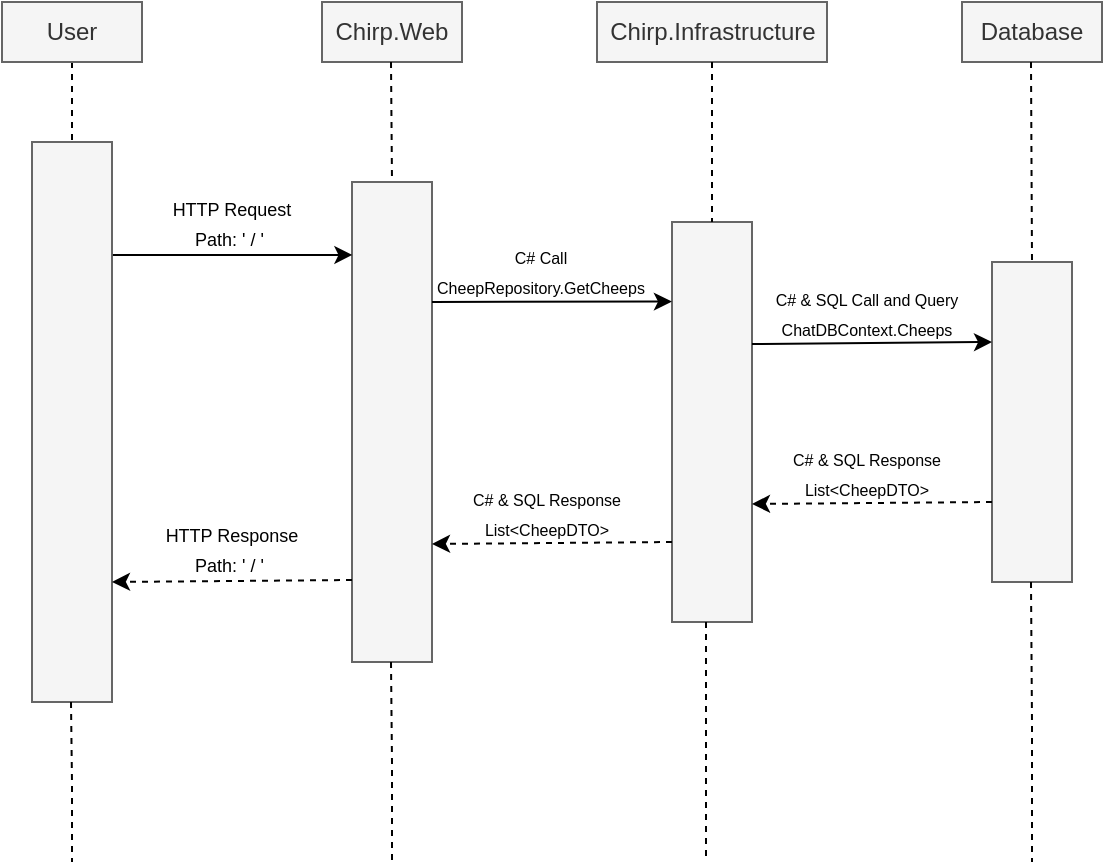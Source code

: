 <mxfile version="25.0.3">
  <diagram name="Side-1" id="MY8Rg-4v803_tE34nMPi">
    <mxGraphModel dx="588" dy="364" grid="0" gridSize="10" guides="1" tooltips="1" connect="1" arrows="1" fold="1" page="0" pageScale="1" pageWidth="827" pageHeight="1169" math="0" shadow="0">
      <root>
        <mxCell id="0" />
        <mxCell id="1" parent="0" />
        <mxCell id="lShVONtBbxbVJENVSIO_-3" value="" style="rounded=0;whiteSpace=wrap;html=1;fillColor=#f5f5f5;fontColor=#333333;strokeColor=#666666;" vertex="1" parent="1">
          <mxGeometry x="80" y="80" width="40" height="280" as="geometry" />
        </mxCell>
        <mxCell id="lShVONtBbxbVJENVSIO_-4" value="" style="rounded=0;whiteSpace=wrap;html=1;fillColor=#f5f5f5;fontColor=#333333;strokeColor=#666666;" vertex="1" parent="1">
          <mxGeometry x="240" y="100" width="40" height="240" as="geometry" />
        </mxCell>
        <mxCell id="lShVONtBbxbVJENVSIO_-5" value="" style="rounded=0;whiteSpace=wrap;html=1;fillColor=#f5f5f5;fontColor=#333333;strokeColor=#666666;" vertex="1" parent="1">
          <mxGeometry x="400" y="120" width="40" height="200" as="geometry" />
        </mxCell>
        <mxCell id="lShVONtBbxbVJENVSIO_-6" value="" style="rounded=0;whiteSpace=wrap;html=1;fillColor=#f5f5f5;fontColor=#333333;strokeColor=#666666;" vertex="1" parent="1">
          <mxGeometry x="560" y="140" width="40" height="160" as="geometry" />
        </mxCell>
        <mxCell id="lShVONtBbxbVJENVSIO_-11" style="edgeStyle=orthogonalEdgeStyle;rounded=0;orthogonalLoop=1;jettySize=auto;html=1;exitX=0.5;exitY=1;exitDx=0;exitDy=0;entryX=0.5;entryY=0;entryDx=0;entryDy=0;endArrow=none;endFill=0;dashed=1;" edge="1" parent="1" source="lShVONtBbxbVJENVSIO_-7" target="lShVONtBbxbVJENVSIO_-3">
          <mxGeometry relative="1" as="geometry" />
        </mxCell>
        <mxCell id="lShVONtBbxbVJENVSIO_-7" value="User" style="rounded=0;whiteSpace=wrap;html=1;fillColor=#f5f5f5;fontColor=#333333;strokeColor=#666666;" vertex="1" parent="1">
          <mxGeometry x="65" y="10" width="70" height="30" as="geometry" />
        </mxCell>
        <mxCell id="lShVONtBbxbVJENVSIO_-8" value="Chirp.Web" style="rounded=0;whiteSpace=wrap;html=1;fillColor=#f5f5f5;fontColor=#333333;strokeColor=#666666;" vertex="1" parent="1">
          <mxGeometry x="225" y="10" width="70" height="30" as="geometry" />
        </mxCell>
        <mxCell id="lShVONtBbxbVJENVSIO_-9" value="Chirp.Infrastructure" style="rounded=0;whiteSpace=wrap;html=1;fillColor=#f5f5f5;fontColor=#333333;strokeColor=#666666;" vertex="1" parent="1">
          <mxGeometry x="362.5" y="10" width="115" height="30" as="geometry" />
        </mxCell>
        <mxCell id="lShVONtBbxbVJENVSIO_-10" value="Database" style="rounded=0;whiteSpace=wrap;html=1;fillColor=#f5f5f5;fontColor=#333333;strokeColor=#666666;" vertex="1" parent="1">
          <mxGeometry x="545" y="10" width="70" height="30" as="geometry" />
        </mxCell>
        <mxCell id="lShVONtBbxbVJENVSIO_-12" style="edgeStyle=orthogonalEdgeStyle;rounded=0;orthogonalLoop=1;jettySize=auto;html=1;exitX=0.5;exitY=1;exitDx=0;exitDy=0;entryX=0.5;entryY=0;entryDx=0;entryDy=0;endArrow=none;endFill=0;dashed=1;" edge="1" parent="1" target="lShVONtBbxbVJENVSIO_-4">
          <mxGeometry relative="1" as="geometry">
            <mxPoint x="259.5" y="40" as="sourcePoint" />
            <mxPoint x="259.5" y="80" as="targetPoint" />
          </mxGeometry>
        </mxCell>
        <mxCell id="lShVONtBbxbVJENVSIO_-13" style="edgeStyle=orthogonalEdgeStyle;rounded=0;orthogonalLoop=1;jettySize=auto;html=1;exitX=0.5;exitY=1;exitDx=0;exitDy=0;entryX=0.5;entryY=0;entryDx=0;entryDy=0;endArrow=none;endFill=0;dashed=1;" edge="1" parent="1" source="lShVONtBbxbVJENVSIO_-9" target="lShVONtBbxbVJENVSIO_-5">
          <mxGeometry relative="1" as="geometry">
            <mxPoint x="417" y="40" as="sourcePoint" />
            <mxPoint x="417.5" y="100" as="targetPoint" />
          </mxGeometry>
        </mxCell>
        <mxCell id="lShVONtBbxbVJENVSIO_-14" style="edgeStyle=orthogonalEdgeStyle;rounded=0;orthogonalLoop=1;jettySize=auto;html=1;exitX=0.5;exitY=1;exitDx=0;exitDy=0;entryX=0.5;entryY=0;entryDx=0;entryDy=0;endArrow=none;endFill=0;dashed=1;" edge="1" parent="1" target="lShVONtBbxbVJENVSIO_-6">
          <mxGeometry relative="1" as="geometry">
            <mxPoint x="579.5" y="40" as="sourcePoint" />
            <mxPoint x="580" y="100" as="targetPoint" />
          </mxGeometry>
        </mxCell>
        <mxCell id="lShVONtBbxbVJENVSIO_-16" style="edgeStyle=orthogonalEdgeStyle;rounded=0;orthogonalLoop=1;jettySize=auto;html=1;exitX=0.5;exitY=1;exitDx=0;exitDy=0;entryX=0.5;entryY=0;entryDx=0;entryDy=0;endArrow=none;endFill=0;dashed=1;" edge="1" parent="1">
          <mxGeometry relative="1" as="geometry">
            <mxPoint x="259.5" y="340" as="sourcePoint" />
            <mxPoint x="260" y="440" as="targetPoint" />
          </mxGeometry>
        </mxCell>
        <mxCell id="lShVONtBbxbVJENVSIO_-17" style="edgeStyle=orthogonalEdgeStyle;rounded=0;orthogonalLoop=1;jettySize=auto;html=1;exitX=0.5;exitY=1;exitDx=0;exitDy=0;endArrow=none;endFill=0;dashed=1;" edge="1" parent="1">
          <mxGeometry relative="1" as="geometry">
            <mxPoint x="99.5" y="360" as="sourcePoint" />
            <mxPoint x="100" y="440" as="targetPoint" />
          </mxGeometry>
        </mxCell>
        <mxCell id="lShVONtBbxbVJENVSIO_-18" style="edgeStyle=orthogonalEdgeStyle;rounded=0;orthogonalLoop=1;jettySize=auto;html=1;exitX=0.5;exitY=1;exitDx=0;exitDy=0;endArrow=none;endFill=0;dashed=1;" edge="1" parent="1">
          <mxGeometry relative="1" as="geometry">
            <mxPoint x="417" y="320" as="sourcePoint" />
            <mxPoint x="417" y="440" as="targetPoint" />
          </mxGeometry>
        </mxCell>
        <mxCell id="lShVONtBbxbVJENVSIO_-19" style="edgeStyle=orthogonalEdgeStyle;rounded=0;orthogonalLoop=1;jettySize=auto;html=1;exitX=0.5;exitY=1;exitDx=0;exitDy=0;endArrow=none;endFill=0;dashed=1;" edge="1" parent="1">
          <mxGeometry relative="1" as="geometry">
            <mxPoint x="579.5" y="300" as="sourcePoint" />
            <mxPoint x="580" y="440" as="targetPoint" />
          </mxGeometry>
        </mxCell>
        <mxCell id="lShVONtBbxbVJENVSIO_-20" value="" style="endArrow=classic;html=1;rounded=0;exitX=1;exitY=0.25;exitDx=0;exitDy=0;entryX=-0.001;entryY=0.199;entryDx=0;entryDy=0;entryPerimeter=0;" edge="1" parent="1" source="lShVONtBbxbVJENVSIO_-4" target="lShVONtBbxbVJENVSIO_-5">
          <mxGeometry width="50" height="50" relative="1" as="geometry">
            <mxPoint x="350" y="230" as="sourcePoint" />
            <mxPoint x="340" y="170" as="targetPoint" />
          </mxGeometry>
        </mxCell>
        <mxCell id="lShVONtBbxbVJENVSIO_-21" value="" style="endArrow=classic;html=1;rounded=0;exitX=1.011;exitY=0.202;exitDx=0;exitDy=0;exitPerimeter=0;entryX=0.005;entryY=0.152;entryDx=0;entryDy=0;entryPerimeter=0;" edge="1" parent="1" source="lShVONtBbxbVJENVSIO_-3" target="lShVONtBbxbVJENVSIO_-4">
          <mxGeometry width="50" height="50" relative="1" as="geometry">
            <mxPoint x="350" y="230" as="sourcePoint" />
            <mxPoint x="400" y="180" as="targetPoint" />
          </mxGeometry>
        </mxCell>
        <mxCell id="lShVONtBbxbVJENVSIO_-22" value="&lt;font style=&quot;font-size: 9px;&quot;&gt;HTTP Request&lt;/font&gt;&lt;div&gt;&lt;font style=&quot;font-size: 9px;&quot;&gt;Path: &#39; / &#39;&amp;nbsp;&lt;/font&gt;&lt;/div&gt;" style="text;html=1;align=center;verticalAlign=middle;whiteSpace=wrap;rounded=0;" vertex="1" parent="1">
          <mxGeometry x="135" y="105" width="90" height="30" as="geometry" />
        </mxCell>
        <mxCell id="lShVONtBbxbVJENVSIO_-23" value="&lt;font style=&quot;font-size: 8px;&quot;&gt;C# Call&lt;/font&gt;&lt;div&gt;&lt;font style=&quot;font-size: 8px;&quot;&gt;CheepRepository.GetCheeps&lt;/font&gt;&lt;/div&gt;" style="text;html=1;align=center;verticalAlign=middle;whiteSpace=wrap;rounded=0;" vertex="1" parent="1">
          <mxGeometry x="267" y="129" width="135" height="30" as="geometry" />
        </mxCell>
        <mxCell id="lShVONtBbxbVJENVSIO_-24" value="" style="endArrow=classic;html=1;rounded=0;exitX=1.011;exitY=0.202;exitDx=0;exitDy=0;exitPerimeter=0;entryX=0.005;entryY=0.152;entryDx=0;entryDy=0;entryPerimeter=0;" edge="1" parent="1">
          <mxGeometry width="50" height="50" relative="1" as="geometry">
            <mxPoint x="440" y="181" as="sourcePoint" />
            <mxPoint x="560" y="180" as="targetPoint" />
          </mxGeometry>
        </mxCell>
        <mxCell id="lShVONtBbxbVJENVSIO_-25" value="&lt;font style=&quot;font-size: 8px;&quot;&gt;C# &amp;amp; SQL Call and Query&lt;/font&gt;&lt;div&gt;&lt;font style=&quot;font-size: 8px;&quot;&gt;ChatDBContext.Cheeps&lt;/font&gt;&lt;/div&gt;" style="text;html=1;align=center;verticalAlign=middle;whiteSpace=wrap;rounded=0;" vertex="1" parent="1">
          <mxGeometry x="430" y="150" width="135" height="30" as="geometry" />
        </mxCell>
        <mxCell id="lShVONtBbxbVJENVSIO_-26" value="" style="endArrow=classic;html=1;rounded=0;exitX=1.011;exitY=0.202;exitDx=0;exitDy=0;exitPerimeter=0;entryX=0.005;entryY=0.152;entryDx=0;entryDy=0;entryPerimeter=0;dashed=1;" edge="1" parent="1">
          <mxGeometry width="50" height="50" relative="1" as="geometry">
            <mxPoint x="560" y="260" as="sourcePoint" />
            <mxPoint x="440" y="261" as="targetPoint" />
          </mxGeometry>
        </mxCell>
        <mxCell id="lShVONtBbxbVJENVSIO_-27" value="&lt;font style=&quot;font-size: 8px;&quot;&gt;C# &amp;amp; SQL Response&lt;/font&gt;&lt;div&gt;&lt;span style=&quot;font-size: 8px;&quot;&gt;List&amp;lt;CheepDTO&amp;gt;&lt;/span&gt;&lt;/div&gt;" style="text;html=1;align=center;verticalAlign=middle;whiteSpace=wrap;rounded=0;" vertex="1" parent="1">
          <mxGeometry x="430" y="230" width="135" height="30" as="geometry" />
        </mxCell>
        <mxCell id="lShVONtBbxbVJENVSIO_-30" value="" style="endArrow=classic;html=1;rounded=0;exitX=1.011;exitY=0.202;exitDx=0;exitDy=0;exitPerimeter=0;entryX=0.005;entryY=0.152;entryDx=0;entryDy=0;entryPerimeter=0;dashed=1;" edge="1" parent="1">
          <mxGeometry width="50" height="50" relative="1" as="geometry">
            <mxPoint x="400" y="280" as="sourcePoint" />
            <mxPoint x="280" y="281" as="targetPoint" />
          </mxGeometry>
        </mxCell>
        <mxCell id="lShVONtBbxbVJENVSIO_-31" value="&lt;font style=&quot;font-size: 8px;&quot;&gt;C# &amp;amp; SQL Response&lt;/font&gt;&lt;div&gt;&lt;span style=&quot;font-size: 8px;&quot;&gt;List&amp;lt;CheepDTO&amp;gt;&lt;/span&gt;&lt;/div&gt;" style="text;html=1;align=center;verticalAlign=middle;whiteSpace=wrap;rounded=0;" vertex="1" parent="1">
          <mxGeometry x="270" y="250" width="135" height="30" as="geometry" />
        </mxCell>
        <mxCell id="lShVONtBbxbVJENVSIO_-32" value="" style="endArrow=classic;html=1;rounded=0;exitX=1.011;exitY=0.202;exitDx=0;exitDy=0;exitPerimeter=0;entryX=0.005;entryY=0.152;entryDx=0;entryDy=0;entryPerimeter=0;dashed=1;" edge="1" parent="1">
          <mxGeometry width="50" height="50" relative="1" as="geometry">
            <mxPoint x="240" y="299" as="sourcePoint" />
            <mxPoint x="120" y="300" as="targetPoint" />
          </mxGeometry>
        </mxCell>
        <mxCell id="lShVONtBbxbVJENVSIO_-33" value="&lt;font style=&quot;font-size: 9px;&quot;&gt;HTTP Response&lt;/font&gt;&lt;div&gt;&lt;div&gt;&lt;div&gt;&lt;font style=&quot;font-size: 9px;&quot;&gt;Path: &#39; / &#39;&amp;nbsp;&lt;/font&gt;&lt;/div&gt;&lt;/div&gt;&lt;/div&gt;" style="text;html=1;align=center;verticalAlign=middle;whiteSpace=wrap;rounded=0;" vertex="1" parent="1">
          <mxGeometry x="135" y="268" width="90" height="30" as="geometry" />
        </mxCell>
      </root>
    </mxGraphModel>
  </diagram>
</mxfile>
